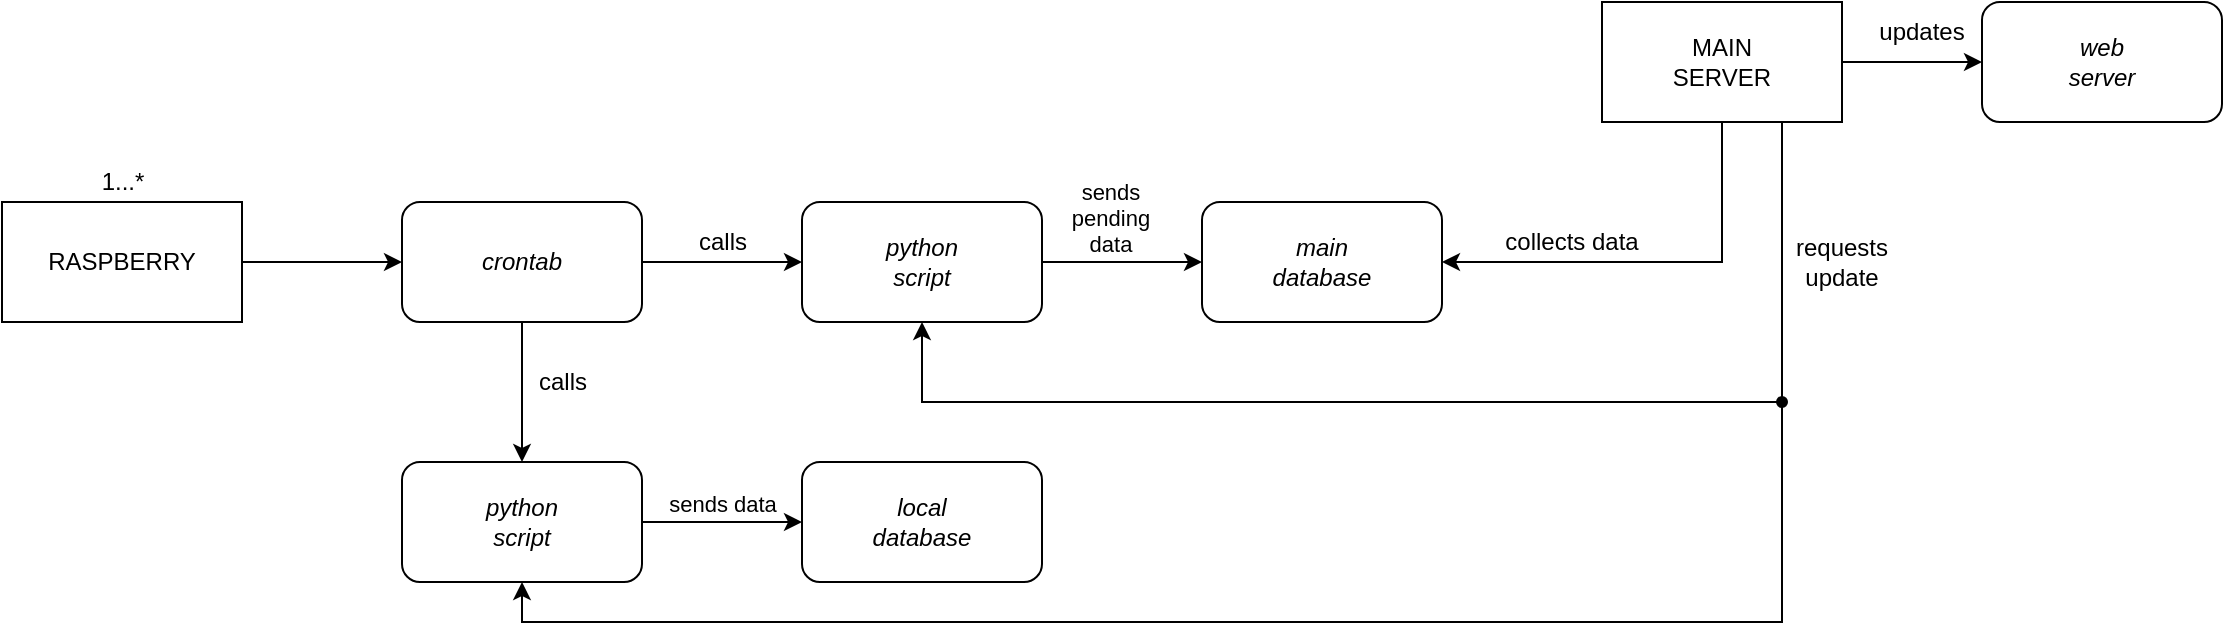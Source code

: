 <mxfile version="17.4.1" type="github"><diagram id="C5RBs43oDa-KdzZeNtuy" name="Page-1"><mxGraphModel dx="1426" dy="738" grid="1" gridSize="10" guides="1" tooltips="1" connect="1" arrows="1" fold="1" page="1" pageScale="1" pageWidth="1169" pageHeight="827" math="0" shadow="0"><root><mxCell id="WIyWlLk6GJQsqaUBKTNV-0"/><mxCell id="WIyWlLk6GJQsqaUBKTNV-1" parent="WIyWlLk6GJQsqaUBKTNV-0"/><mxCell id="PiFAELwR9zKjEJkJ5NC9-2" style="edgeStyle=orthogonalEdgeStyle;rounded=0;orthogonalLoop=1;jettySize=auto;html=1;exitX=1;exitY=0.5;exitDx=0;exitDy=0;entryX=0;entryY=0.5;entryDx=0;entryDy=0;" edge="1" parent="WIyWlLk6GJQsqaUBKTNV-1" source="PiFAELwR9zKjEJkJ5NC9-0" target="PiFAELwR9zKjEJkJ5NC9-1"><mxGeometry relative="1" as="geometry"/></mxCell><mxCell id="PiFAELwR9zKjEJkJ5NC9-0" value="RASPBERRY" style="rounded=0;whiteSpace=wrap;html=1;" vertex="1" parent="WIyWlLk6GJQsqaUBKTNV-1"><mxGeometry x="40" y="240" width="120" height="60" as="geometry"/></mxCell><mxCell id="PiFAELwR9zKjEJkJ5NC9-4" style="edgeStyle=orthogonalEdgeStyle;rounded=0;orthogonalLoop=1;jettySize=auto;html=1;exitX=0.5;exitY=1;exitDx=0;exitDy=0;entryX=0.5;entryY=0;entryDx=0;entryDy=0;" edge="1" parent="WIyWlLk6GJQsqaUBKTNV-1" source="PiFAELwR9zKjEJkJ5NC9-1" target="PiFAELwR9zKjEJkJ5NC9-3"><mxGeometry relative="1" as="geometry"/></mxCell><mxCell id="PiFAELwR9zKjEJkJ5NC9-12" style="edgeStyle=orthogonalEdgeStyle;rounded=0;orthogonalLoop=1;jettySize=auto;html=1;exitX=1;exitY=0.5;exitDx=0;exitDy=0;entryX=0;entryY=0.5;entryDx=0;entryDy=0;" edge="1" parent="WIyWlLk6GJQsqaUBKTNV-1" source="PiFAELwR9zKjEJkJ5NC9-1" target="PiFAELwR9zKjEJkJ5NC9-11"><mxGeometry relative="1" as="geometry"/></mxCell><mxCell id="PiFAELwR9zKjEJkJ5NC9-1" value="crontab" style="rounded=1;whiteSpace=wrap;html=1;fontStyle=2" vertex="1" parent="WIyWlLk6GJQsqaUBKTNV-1"><mxGeometry x="240" y="240" width="120" height="60" as="geometry"/></mxCell><mxCell id="PiFAELwR9zKjEJkJ5NC9-6" style="edgeStyle=orthogonalEdgeStyle;rounded=0;orthogonalLoop=1;jettySize=auto;html=1;exitX=1;exitY=0.5;exitDx=0;exitDy=0;" edge="1" parent="WIyWlLk6GJQsqaUBKTNV-1" source="PiFAELwR9zKjEJkJ5NC9-3"><mxGeometry relative="1" as="geometry"><mxPoint x="440" y="400" as="targetPoint"/></mxGeometry></mxCell><mxCell id="PiFAELwR9zKjEJkJ5NC9-7" value="sends data" style="edgeLabel;html=1;align=center;verticalAlign=middle;resizable=0;points=[];" vertex="1" connectable="0" parent="PiFAELwR9zKjEJkJ5NC9-6"><mxGeometry x="0.35" y="-2" relative="1" as="geometry"><mxPoint x="-14" y="-12" as="offset"/></mxGeometry></mxCell><mxCell id="PiFAELwR9zKjEJkJ5NC9-3" value="python&lt;br&gt;script" style="rounded=1;whiteSpace=wrap;html=1;fontStyle=2" vertex="1" parent="WIyWlLk6GJQsqaUBKTNV-1"><mxGeometry x="240" y="370" width="120" height="60" as="geometry"/></mxCell><mxCell id="PiFAELwR9zKjEJkJ5NC9-9" value="calls" style="text;html=1;align=center;verticalAlign=middle;resizable=0;points=[];autosize=1;strokeColor=none;fillColor=none;" vertex="1" parent="WIyWlLk6GJQsqaUBKTNV-1"><mxGeometry x="300" y="320" width="40" height="20" as="geometry"/></mxCell><mxCell id="PiFAELwR9zKjEJkJ5NC9-10" value="&lt;i&gt;local&lt;br&gt;database&lt;br&gt;&lt;/i&gt;" style="rounded=1;whiteSpace=wrap;html=1;" vertex="1" parent="WIyWlLk6GJQsqaUBKTNV-1"><mxGeometry x="440" y="370" width="120" height="60" as="geometry"/></mxCell><mxCell id="PiFAELwR9zKjEJkJ5NC9-15" style="edgeStyle=orthogonalEdgeStyle;rounded=0;orthogonalLoop=1;jettySize=auto;html=1;exitX=1;exitY=0.5;exitDx=0;exitDy=0;entryX=0;entryY=0.5;entryDx=0;entryDy=0;" edge="1" parent="WIyWlLk6GJQsqaUBKTNV-1" source="PiFAELwR9zKjEJkJ5NC9-11" target="PiFAELwR9zKjEJkJ5NC9-14"><mxGeometry relative="1" as="geometry"/></mxCell><mxCell id="PiFAELwR9zKjEJkJ5NC9-11" value="python&lt;br&gt;script" style="rounded=1;whiteSpace=wrap;html=1;fontStyle=2" vertex="1" parent="WIyWlLk6GJQsqaUBKTNV-1"><mxGeometry x="440" y="240" width="120" height="60" as="geometry"/></mxCell><mxCell id="PiFAELwR9zKjEJkJ5NC9-13" value="calls" style="text;html=1;align=center;verticalAlign=middle;resizable=0;points=[];autosize=1;strokeColor=none;fillColor=none;" vertex="1" parent="WIyWlLk6GJQsqaUBKTNV-1"><mxGeometry x="380" y="250" width="40" height="20" as="geometry"/></mxCell><mxCell id="PiFAELwR9zKjEJkJ5NC9-14" value="main&lt;br&gt;database" style="rounded=1;whiteSpace=wrap;html=1;fontStyle=2" vertex="1" parent="WIyWlLk6GJQsqaUBKTNV-1"><mxGeometry x="640" y="240" width="120" height="60" as="geometry"/></mxCell><mxCell id="PiFAELwR9zKjEJkJ5NC9-16" value="sends &lt;br&gt;pending &lt;br&gt;data" style="edgeLabel;html=1;align=center;verticalAlign=middle;resizable=0;points=[];" vertex="1" connectable="0" parent="WIyWlLk6GJQsqaUBKTNV-1"><mxGeometry x="600" y="250" as="geometry"><mxPoint x="-6" y="-2" as="offset"/></mxGeometry></mxCell><mxCell id="PiFAELwR9zKjEJkJ5NC9-18" style="edgeStyle=orthogonalEdgeStyle;rounded=0;orthogonalLoop=1;jettySize=auto;html=1;exitX=0.5;exitY=1;exitDx=0;exitDy=0;entryX=1;entryY=0.5;entryDx=0;entryDy=0;" edge="1" parent="WIyWlLk6GJQsqaUBKTNV-1" source="PiFAELwR9zKjEJkJ5NC9-17" target="PiFAELwR9zKjEJkJ5NC9-14"><mxGeometry relative="1" as="geometry"/></mxCell><mxCell id="PiFAELwR9zKjEJkJ5NC9-22" style="edgeStyle=orthogonalEdgeStyle;rounded=0;orthogonalLoop=1;jettySize=auto;html=1;exitX=1;exitY=0.5;exitDx=0;exitDy=0;entryX=0;entryY=0.5;entryDx=0;entryDy=0;" edge="1" parent="WIyWlLk6GJQsqaUBKTNV-1" source="PiFAELwR9zKjEJkJ5NC9-17" target="PiFAELwR9zKjEJkJ5NC9-21"><mxGeometry relative="1" as="geometry"/></mxCell><mxCell id="PiFAELwR9zKjEJkJ5NC9-24" style="edgeStyle=orthogonalEdgeStyle;rounded=0;orthogonalLoop=1;jettySize=auto;html=1;exitX=0.75;exitY=1;exitDx=0;exitDy=0;entryX=0.5;entryY=1;entryDx=0;entryDy=0;" edge="1" parent="WIyWlLk6GJQsqaUBKTNV-1" source="PiFAELwR9zKjEJkJ5NC9-17" target="PiFAELwR9zKjEJkJ5NC9-3"><mxGeometry relative="1" as="geometry"><Array as="points"><mxPoint x="930" y="450"/><mxPoint x="300" y="450"/></Array></mxGeometry></mxCell><mxCell id="PiFAELwR9zKjEJkJ5NC9-17" value="MAIN&lt;br&gt;SERVER" style="rounded=0;whiteSpace=wrap;html=1;" vertex="1" parent="WIyWlLk6GJQsqaUBKTNV-1"><mxGeometry x="840" y="140" width="120" height="60" as="geometry"/></mxCell><mxCell id="PiFAELwR9zKjEJkJ5NC9-20" value="collects data" style="text;html=1;strokeColor=none;fillColor=none;align=center;verticalAlign=middle;whiteSpace=wrap;rounded=0;" vertex="1" parent="WIyWlLk6GJQsqaUBKTNV-1"><mxGeometry x="780" y="245" width="90" height="30" as="geometry"/></mxCell><mxCell id="PiFAELwR9zKjEJkJ5NC9-21" value="&lt;i&gt;web&lt;br&gt;server&lt;br&gt;&lt;/i&gt;" style="rounded=1;whiteSpace=wrap;html=1;" vertex="1" parent="WIyWlLk6GJQsqaUBKTNV-1"><mxGeometry x="1030" y="140" width="120" height="60" as="geometry"/></mxCell><mxCell id="PiFAELwR9zKjEJkJ5NC9-23" value="updates" style="text;html=1;strokeColor=none;fillColor=none;align=center;verticalAlign=middle;whiteSpace=wrap;rounded=0;" vertex="1" parent="WIyWlLk6GJQsqaUBKTNV-1"><mxGeometry x="970" y="140" width="60" height="30" as="geometry"/></mxCell><mxCell id="PiFAELwR9zKjEJkJ5NC9-25" value="requests&lt;br&gt;update" style="text;html=1;strokeColor=none;fillColor=none;align=center;verticalAlign=middle;whiteSpace=wrap;rounded=0;" vertex="1" parent="WIyWlLk6GJQsqaUBKTNV-1"><mxGeometry x="930" y="255" width="60" height="30" as="geometry"/></mxCell><mxCell id="PiFAELwR9zKjEJkJ5NC9-26" value="" style="endArrow=classic;html=1;rounded=0;entryX=0.5;entryY=1;entryDx=0;entryDy=0;" edge="1" parent="WIyWlLk6GJQsqaUBKTNV-1" target="PiFAELwR9zKjEJkJ5NC9-11"><mxGeometry width="50" height="50" relative="1" as="geometry"><mxPoint x="930" y="340" as="sourcePoint"/><mxPoint x="490" y="340" as="targetPoint"/><Array as="points"><mxPoint x="790" y="340"/><mxPoint x="500" y="340"/></Array></mxGeometry></mxCell><mxCell id="PiFAELwR9zKjEJkJ5NC9-33" value="" style="shape=waypoint;sketch=0;size=6;pointerEvents=1;points=[];fillColor=none;resizable=0;rotatable=0;perimeter=centerPerimeter;snapToPoint=1;rounded=1;" vertex="1" parent="WIyWlLk6GJQsqaUBKTNV-1"><mxGeometry x="910" y="320" width="40" height="40" as="geometry"/></mxCell><mxCell id="PiFAELwR9zKjEJkJ5NC9-34" value="1...*" style="text;html=1;align=center;verticalAlign=middle;resizable=0;points=[];autosize=1;strokeColor=none;fillColor=none;" vertex="1" parent="WIyWlLk6GJQsqaUBKTNV-1"><mxGeometry x="80" y="220" width="40" height="20" as="geometry"/></mxCell></root></mxGraphModel></diagram></mxfile>